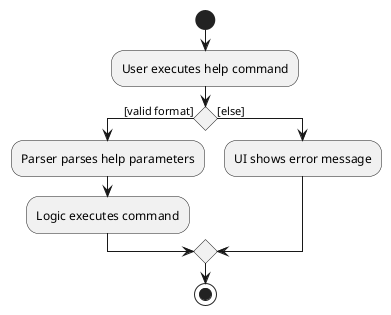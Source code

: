 @startuml
start
:User executes help command;

'Since the beta syntax does not support placing the condition outside the
'diamond we place it as the true branch instead.

if () then ([valid format])
    :Parser parses help parameters;
    :Logic executes command;
else ([else])
    :UI shows error message;
endif
stop
@enduml
